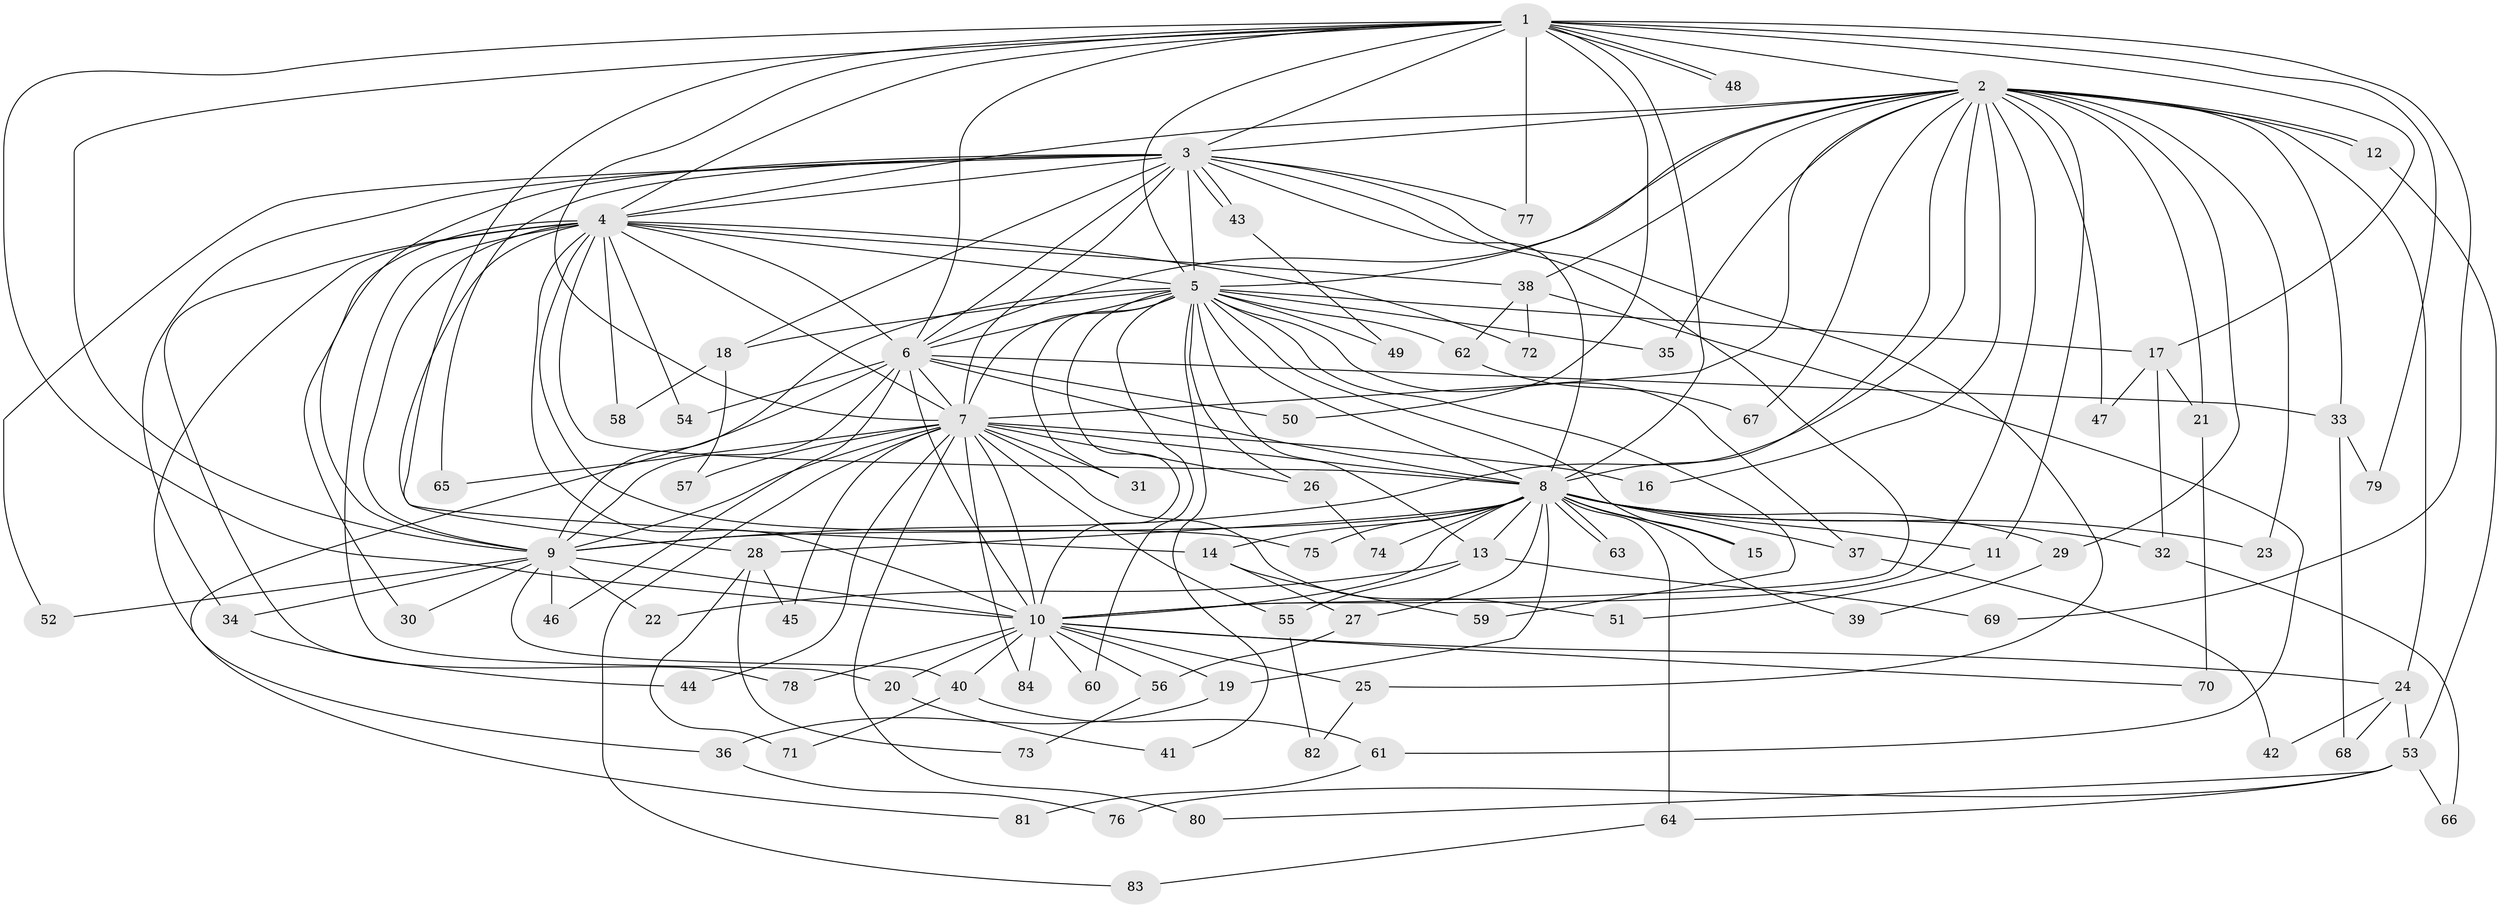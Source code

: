 // coarse degree distribution, {13: 0.016666666666666666, 19: 0.03333333333333333, 22: 0.016666666666666666, 16: 0.016666666666666666, 20: 0.016666666666666666, 17: 0.016666666666666666, 24: 0.016666666666666666, 3: 0.23333333333333334, 7: 0.016666666666666666, 5: 0.06666666666666667, 2: 0.4666666666666667, 4: 0.05, 6: 0.016666666666666666, 1: 0.016666666666666666}
// Generated by graph-tools (version 1.1) at 2025/41/03/06/25 10:41:39]
// undirected, 84 vertices, 193 edges
graph export_dot {
graph [start="1"]
  node [color=gray90,style=filled];
  1;
  2;
  3;
  4;
  5;
  6;
  7;
  8;
  9;
  10;
  11;
  12;
  13;
  14;
  15;
  16;
  17;
  18;
  19;
  20;
  21;
  22;
  23;
  24;
  25;
  26;
  27;
  28;
  29;
  30;
  31;
  32;
  33;
  34;
  35;
  36;
  37;
  38;
  39;
  40;
  41;
  42;
  43;
  44;
  45;
  46;
  47;
  48;
  49;
  50;
  51;
  52;
  53;
  54;
  55;
  56;
  57;
  58;
  59;
  60;
  61;
  62;
  63;
  64;
  65;
  66;
  67;
  68;
  69;
  70;
  71;
  72;
  73;
  74;
  75;
  76;
  77;
  78;
  79;
  80;
  81;
  82;
  83;
  84;
  1 -- 2;
  1 -- 3;
  1 -- 4;
  1 -- 5;
  1 -- 6;
  1 -- 7;
  1 -- 8;
  1 -- 9;
  1 -- 10;
  1 -- 14;
  1 -- 17;
  1 -- 48;
  1 -- 48;
  1 -- 50;
  1 -- 69;
  1 -- 77;
  1 -- 79;
  2 -- 3;
  2 -- 4;
  2 -- 5;
  2 -- 6;
  2 -- 7;
  2 -- 8;
  2 -- 9;
  2 -- 10;
  2 -- 11;
  2 -- 12;
  2 -- 12;
  2 -- 16;
  2 -- 21;
  2 -- 23;
  2 -- 24;
  2 -- 29;
  2 -- 33;
  2 -- 35;
  2 -- 38;
  2 -- 47;
  2 -- 67;
  3 -- 4;
  3 -- 5;
  3 -- 6;
  3 -- 7;
  3 -- 8;
  3 -- 9;
  3 -- 10;
  3 -- 18;
  3 -- 25;
  3 -- 34;
  3 -- 43;
  3 -- 43;
  3 -- 52;
  3 -- 65;
  3 -- 77;
  4 -- 5;
  4 -- 6;
  4 -- 7;
  4 -- 8;
  4 -- 9;
  4 -- 10;
  4 -- 20;
  4 -- 28;
  4 -- 30;
  4 -- 36;
  4 -- 38;
  4 -- 54;
  4 -- 58;
  4 -- 72;
  4 -- 75;
  4 -- 78;
  5 -- 6;
  5 -- 7;
  5 -- 8;
  5 -- 9;
  5 -- 10;
  5 -- 13;
  5 -- 15;
  5 -- 17;
  5 -- 18;
  5 -- 26;
  5 -- 31;
  5 -- 35;
  5 -- 37;
  5 -- 41;
  5 -- 49;
  5 -- 59;
  5 -- 60;
  5 -- 62;
  6 -- 7;
  6 -- 8;
  6 -- 9;
  6 -- 10;
  6 -- 33;
  6 -- 46;
  6 -- 50;
  6 -- 54;
  6 -- 81;
  7 -- 8;
  7 -- 9;
  7 -- 10;
  7 -- 16;
  7 -- 26;
  7 -- 31;
  7 -- 44;
  7 -- 45;
  7 -- 51;
  7 -- 55;
  7 -- 57;
  7 -- 65;
  7 -- 80;
  7 -- 83;
  7 -- 84;
  8 -- 9;
  8 -- 10;
  8 -- 11;
  8 -- 13;
  8 -- 14;
  8 -- 15;
  8 -- 19;
  8 -- 23;
  8 -- 27;
  8 -- 28;
  8 -- 29;
  8 -- 32;
  8 -- 37;
  8 -- 39;
  8 -- 63;
  8 -- 63;
  8 -- 64;
  8 -- 74;
  8 -- 75;
  9 -- 10;
  9 -- 22;
  9 -- 30;
  9 -- 34;
  9 -- 40;
  9 -- 46;
  9 -- 52;
  10 -- 19;
  10 -- 20;
  10 -- 24;
  10 -- 25;
  10 -- 40;
  10 -- 56;
  10 -- 60;
  10 -- 70;
  10 -- 78;
  10 -- 84;
  11 -- 51;
  12 -- 53;
  13 -- 22;
  13 -- 55;
  13 -- 69;
  14 -- 27;
  14 -- 59;
  17 -- 21;
  17 -- 32;
  17 -- 47;
  18 -- 57;
  18 -- 58;
  19 -- 36;
  20 -- 41;
  21 -- 70;
  24 -- 42;
  24 -- 53;
  24 -- 68;
  25 -- 82;
  26 -- 74;
  27 -- 56;
  28 -- 45;
  28 -- 71;
  28 -- 73;
  29 -- 39;
  32 -- 66;
  33 -- 68;
  33 -- 79;
  34 -- 44;
  36 -- 76;
  37 -- 42;
  38 -- 61;
  38 -- 62;
  38 -- 72;
  40 -- 61;
  40 -- 71;
  43 -- 49;
  53 -- 64;
  53 -- 66;
  53 -- 76;
  53 -- 80;
  55 -- 82;
  56 -- 73;
  61 -- 81;
  62 -- 67;
  64 -- 83;
}
